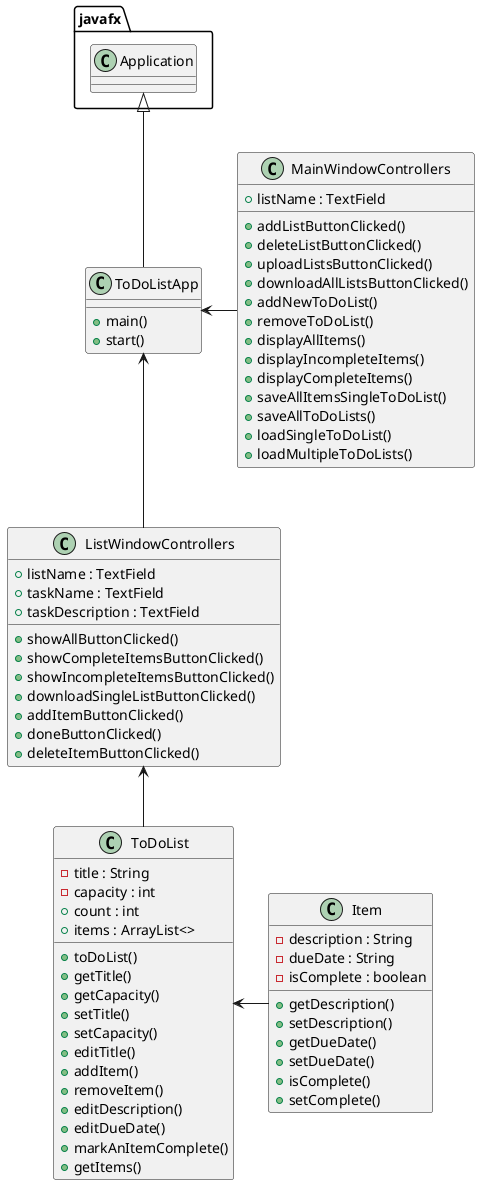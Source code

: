 @startuml
'https://plantuml.com/sequence-diagram

class ToDoListApp {
    + main()
    + start()
}

class MainWindowControllers {
    + listName : TextField

    + addListButtonClicked()
    + deleteListButtonClicked()
    + uploadListsButtonClicked()
    + downloadAllListsButtonClicked()
    + addNewToDoList()
    + removeToDoList()
    + displayAllItems()
    + displayIncompleteItems()
    + displayCompleteItems()
    + saveAllItemsSingleToDoList()
    + saveAllToDoLists()
    + loadSingleToDoList()
    + loadMultipleToDoLists()
}

class ListWindowControllers {
    + listName : TextField
    + taskName : TextField
    + taskDescription : TextField

    + showAllButtonClicked()
    + showCompleteItemsButtonClicked()
    + showIncompleteItemsButtonClicked()
    + downloadSingleListButtonClicked()
    + addItemButtonClicked()
    + doneButtonClicked()
    + deleteItemButtonClicked()

}

class Item {
    - description : String
    - dueDate : String
    - isComplete : boolean

    + getDescription()
    + setDescription()
    + getDueDate()
    + setDueDate()
    + isComplete()
    + setComplete()
}

class ToDoList {
    - title : String
    - capacity : int
    + count : int
    + items : ArrayList<>

    + toDoList()
    + getTitle()
    + getCapacity()
    + setTitle()
    + setCapacity()
    + editTitle()
    + addItem()
    + removeItem()
    + editDescription()
    + editDueDate()
    + markAnItemComplete()
    + getItems()
}

javafx.Application <|-- ToDoListApp

ToDoListApp <-- ListWindowControllers
ToDoListApp <- MainWindowControllers
ToDoList <- Item
ListWindowControllers <-- ToDoList

@enduml